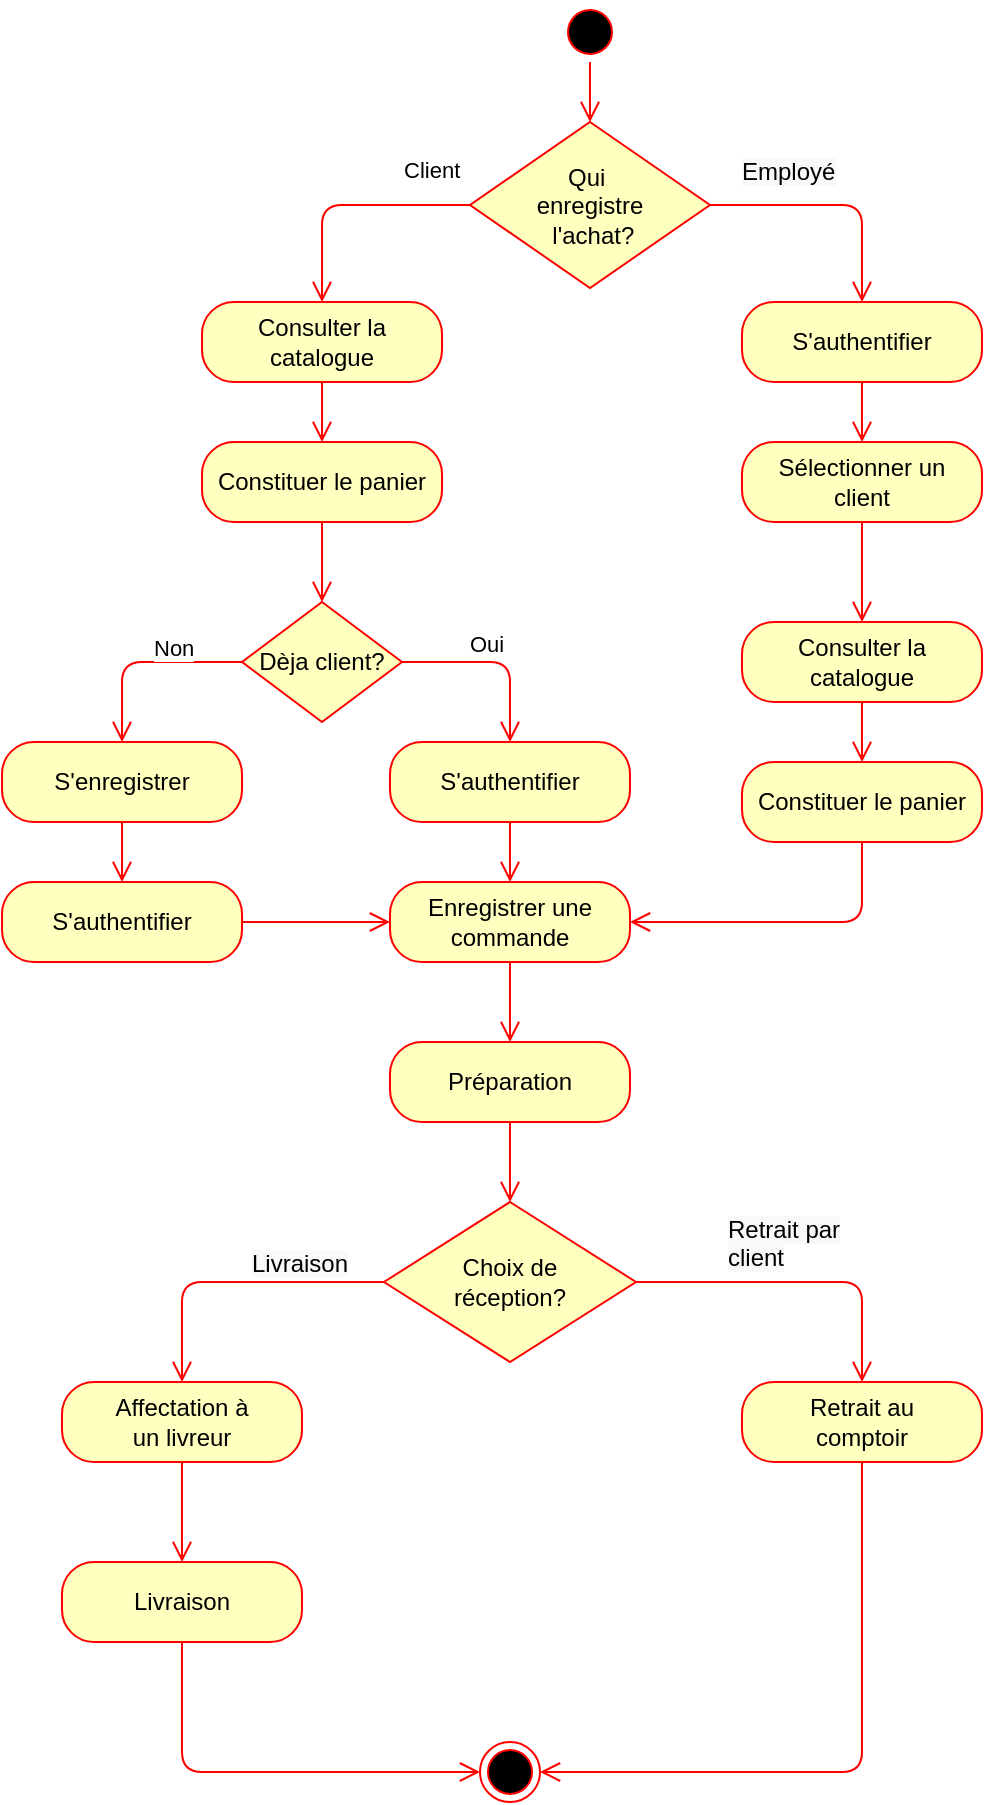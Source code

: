 <mxfile version="12.8.5" type="github">
  <diagram id="C5RBs43oDa-KdzZeNtuy" name="Page-1">
    <mxGraphModel dx="925" dy="604" grid="1" gridSize="10" guides="1" tooltips="1" connect="1" arrows="1" fold="1" page="1" pageScale="1" pageWidth="827" pageHeight="1169" math="0" shadow="0">
      <root>
        <mxCell id="WIyWlLk6GJQsqaUBKTNV-0" />
        <mxCell id="WIyWlLk6GJQsqaUBKTNV-1" parent="WIyWlLk6GJQsqaUBKTNV-0" />
        <mxCell id="DZtqvsGBUFGNdlKDPb9Z-2" value="Consulter la catalogue" style="rounded=1;whiteSpace=wrap;html=1;arcSize=40;fontColor=#000000;fillColor=#ffffc0;strokeColor=#ff0000;" vertex="1" parent="WIyWlLk6GJQsqaUBKTNV-1">
          <mxGeometry x="200" y="180" width="120" height="40" as="geometry" />
        </mxCell>
        <mxCell id="DZtqvsGBUFGNdlKDPb9Z-3" value="" style="edgeStyle=orthogonalEdgeStyle;html=1;verticalAlign=bottom;endArrow=open;endSize=8;strokeColor=#ff0000;entryX=0.5;entryY=0;entryDx=0;entryDy=0;" edge="1" source="DZtqvsGBUFGNdlKDPb9Z-2" parent="WIyWlLk6GJQsqaUBKTNV-1" target="DZtqvsGBUFGNdlKDPb9Z-4">
          <mxGeometry relative="1" as="geometry">
            <mxPoint x="66" y="200" as="targetPoint" />
          </mxGeometry>
        </mxCell>
        <mxCell id="DZtqvsGBUFGNdlKDPb9Z-4" value="Constituer le panier" style="rounded=1;whiteSpace=wrap;html=1;arcSize=40;fontColor=#000000;fillColor=#ffffc0;strokeColor=#ff0000;" vertex="1" parent="WIyWlLk6GJQsqaUBKTNV-1">
          <mxGeometry x="200" y="250" width="120" height="40" as="geometry" />
        </mxCell>
        <mxCell id="DZtqvsGBUFGNdlKDPb9Z-5" value="" style="edgeStyle=orthogonalEdgeStyle;html=1;verticalAlign=bottom;endArrow=open;endSize=8;strokeColor=#ff0000;exitX=0.5;exitY=1;exitDx=0;exitDy=0;entryX=0.5;entryY=0;entryDx=0;entryDy=0;" edge="1" source="DZtqvsGBUFGNdlKDPb9Z-4" parent="WIyWlLk6GJQsqaUBKTNV-1" target="DZtqvsGBUFGNdlKDPb9Z-9">
          <mxGeometry relative="1" as="geometry">
            <mxPoint x="230" y="400" as="targetPoint" />
            <mxPoint x="510" y="450" as="sourcePoint" />
            <Array as="points" />
          </mxGeometry>
        </mxCell>
        <mxCell id="DZtqvsGBUFGNdlKDPb9Z-6" value="Qui&amp;nbsp;&lt;br&gt;enregistre&lt;br&gt;&amp;nbsp;l&#39;achat?" style="rhombus;whiteSpace=wrap;html=1;fillColor=#ffffc0;strokeColor=#ff0000;" vertex="1" parent="WIyWlLk6GJQsqaUBKTNV-1">
          <mxGeometry x="334" y="90" width="120" height="83" as="geometry" />
        </mxCell>
        <mxCell id="DZtqvsGBUFGNdlKDPb9Z-7" value="&lt;span style=&quot;font-size: 12px ; text-align: center ; white-space: normal ; background-color: rgb(248 , 249 , 250)&quot;&gt;Employé&lt;/span&gt;" style="edgeStyle=orthogonalEdgeStyle;html=1;align=left;verticalAlign=bottom;endArrow=open;endSize=8;strokeColor=#ff0000;entryX=0.5;entryY=0;entryDx=0;entryDy=0;" edge="1" source="DZtqvsGBUFGNdlKDPb9Z-6" parent="WIyWlLk6GJQsqaUBKTNV-1" target="DZtqvsGBUFGNdlKDPb9Z-25">
          <mxGeometry x="-0.781" y="9" relative="1" as="geometry">
            <mxPoint x="560" y="330" as="targetPoint" />
            <mxPoint y="1" as="offset" />
          </mxGeometry>
        </mxCell>
        <mxCell id="DZtqvsGBUFGNdlKDPb9Z-8" value="Client" style="edgeStyle=orthogonalEdgeStyle;html=1;align=left;verticalAlign=top;endArrow=open;endSize=8;strokeColor=#ff0000;exitX=0;exitY=0.5;exitDx=0;exitDy=0;entryX=0.5;entryY=0;entryDx=0;entryDy=0;" edge="1" source="DZtqvsGBUFGNdlKDPb9Z-6" parent="WIyWlLk6GJQsqaUBKTNV-1" target="DZtqvsGBUFGNdlKDPb9Z-2">
          <mxGeometry x="-0.426" y="-31" relative="1" as="geometry">
            <mxPoint x="260" y="160" as="targetPoint" />
            <mxPoint x="320" y="132" as="sourcePoint" />
            <Array as="points">
              <mxPoint x="260" y="132" />
            </Array>
            <mxPoint as="offset" />
          </mxGeometry>
        </mxCell>
        <mxCell id="DZtqvsGBUFGNdlKDPb9Z-9" value="Dèja client?" style="rhombus;whiteSpace=wrap;html=1;fillColor=#ffffc0;strokeColor=#ff0000;" vertex="1" parent="WIyWlLk6GJQsqaUBKTNV-1">
          <mxGeometry x="220" y="330" width="80" height="60" as="geometry" />
        </mxCell>
        <mxCell id="DZtqvsGBUFGNdlKDPb9Z-10" value="Oui" style="edgeStyle=orthogonalEdgeStyle;html=1;align=left;verticalAlign=bottom;endArrow=open;endSize=8;strokeColor=#ff0000;entryX=0.5;entryY=0;entryDx=0;entryDy=0;exitX=1;exitY=0.5;exitDx=0;exitDy=0;" edge="1" source="DZtqvsGBUFGNdlKDPb9Z-9" parent="WIyWlLk6GJQsqaUBKTNV-1" target="DZtqvsGBUFGNdlKDPb9Z-18">
          <mxGeometry x="-0.333" relative="1" as="geometry">
            <mxPoint x="350" y="510" as="targetPoint" />
            <mxPoint as="offset" />
          </mxGeometry>
        </mxCell>
        <mxCell id="DZtqvsGBUFGNdlKDPb9Z-11" value="Non" style="edgeStyle=orthogonalEdgeStyle;html=1;align=left;verticalAlign=top;endArrow=open;endSize=8;strokeColor=#ff0000;exitX=0;exitY=0.5;exitDx=0;exitDy=0;entryX=0.5;entryY=0;entryDx=0;entryDy=0;" edge="1" source="DZtqvsGBUFGNdlKDPb9Z-9" parent="WIyWlLk6GJQsqaUBKTNV-1" target="DZtqvsGBUFGNdlKDPb9Z-12">
          <mxGeometry x="-0.077" y="-20" relative="1" as="geometry">
            <mxPoint x="110" y="450" as="targetPoint" />
            <mxPoint x="210" y="480" as="sourcePoint" />
            <Array as="points">
              <mxPoint x="160" y="360" />
            </Array>
            <mxPoint as="offset" />
          </mxGeometry>
        </mxCell>
        <mxCell id="DZtqvsGBUFGNdlKDPb9Z-12" value="S&#39;enregistrer" style="rounded=1;whiteSpace=wrap;html=1;arcSize=40;fontColor=#000000;fillColor=#ffffc0;strokeColor=#ff0000;" vertex="1" parent="WIyWlLk6GJQsqaUBKTNV-1">
          <mxGeometry x="100" y="400" width="120" height="40" as="geometry" />
        </mxCell>
        <mxCell id="DZtqvsGBUFGNdlKDPb9Z-13" value="" style="edgeStyle=orthogonalEdgeStyle;html=1;verticalAlign=bottom;endArrow=open;endSize=8;strokeColor=#ff0000;entryX=0.5;entryY=0;entryDx=0;entryDy=0;" edge="1" source="DZtqvsGBUFGNdlKDPb9Z-12" parent="WIyWlLk6GJQsqaUBKTNV-1" target="DZtqvsGBUFGNdlKDPb9Z-16">
          <mxGeometry relative="1" as="geometry">
            <mxPoint x="30" y="630" as="targetPoint" />
          </mxGeometry>
        </mxCell>
        <mxCell id="DZtqvsGBUFGNdlKDPb9Z-16" value="S&#39;authentifier" style="rounded=1;whiteSpace=wrap;html=1;arcSize=40;fontColor=#000000;fillColor=#ffffc0;strokeColor=#ff0000;" vertex="1" parent="WIyWlLk6GJQsqaUBKTNV-1">
          <mxGeometry x="100" y="470" width="120" height="40" as="geometry" />
        </mxCell>
        <mxCell id="DZtqvsGBUFGNdlKDPb9Z-17" value="" style="edgeStyle=orthogonalEdgeStyle;html=1;verticalAlign=bottom;endArrow=open;endSize=8;strokeColor=#ff0000;entryX=0;entryY=0.5;entryDx=0;entryDy=0;" edge="1" source="DZtqvsGBUFGNdlKDPb9Z-16" parent="WIyWlLk6GJQsqaUBKTNV-1" target="DZtqvsGBUFGNdlKDPb9Z-20">
          <mxGeometry relative="1" as="geometry">
            <mxPoint x="240" y="620" as="targetPoint" />
          </mxGeometry>
        </mxCell>
        <mxCell id="DZtqvsGBUFGNdlKDPb9Z-18" value="S&#39;authentifier" style="rounded=1;whiteSpace=wrap;html=1;arcSize=40;fontColor=#000000;fillColor=#ffffc0;strokeColor=#ff0000;" vertex="1" parent="WIyWlLk6GJQsqaUBKTNV-1">
          <mxGeometry x="294" y="400" width="120" height="40" as="geometry" />
        </mxCell>
        <mxCell id="DZtqvsGBUFGNdlKDPb9Z-19" value="" style="edgeStyle=orthogonalEdgeStyle;html=1;verticalAlign=bottom;endArrow=open;endSize=8;strokeColor=#ff0000;entryX=0.5;entryY=0;entryDx=0;entryDy=0;" edge="1" source="DZtqvsGBUFGNdlKDPb9Z-18" parent="WIyWlLk6GJQsqaUBKTNV-1" target="DZtqvsGBUFGNdlKDPb9Z-20">
          <mxGeometry relative="1" as="geometry">
            <mxPoint x="354" y="570" as="targetPoint" />
          </mxGeometry>
        </mxCell>
        <mxCell id="DZtqvsGBUFGNdlKDPb9Z-20" value="Enregistrer une commande" style="rounded=1;whiteSpace=wrap;html=1;arcSize=40;fontColor=#000000;fillColor=#ffffc0;strokeColor=#ff0000;" vertex="1" parent="WIyWlLk6GJQsqaUBKTNV-1">
          <mxGeometry x="294" y="470" width="120" height="40" as="geometry" />
        </mxCell>
        <mxCell id="DZtqvsGBUFGNdlKDPb9Z-21" value="" style="edgeStyle=orthogonalEdgeStyle;html=1;verticalAlign=bottom;endArrow=open;endSize=8;strokeColor=#ff0000;entryX=0.5;entryY=0;entryDx=0;entryDy=0;" edge="1" source="DZtqvsGBUFGNdlKDPb9Z-20" parent="WIyWlLk6GJQsqaUBKTNV-1" target="DZtqvsGBUFGNdlKDPb9Z-23">
          <mxGeometry relative="1" as="geometry">
            <mxPoint x="354" y="590" as="targetPoint" />
          </mxGeometry>
        </mxCell>
        <mxCell id="DZtqvsGBUFGNdlKDPb9Z-23" value="Préparation" style="rounded=1;whiteSpace=wrap;html=1;arcSize=40;fontColor=#000000;fillColor=#ffffc0;strokeColor=#ff0000;" vertex="1" parent="WIyWlLk6GJQsqaUBKTNV-1">
          <mxGeometry x="294" y="550" width="120" height="40" as="geometry" />
        </mxCell>
        <mxCell id="DZtqvsGBUFGNdlKDPb9Z-24" value="" style="edgeStyle=orthogonalEdgeStyle;html=1;verticalAlign=bottom;endArrow=open;endSize=8;strokeColor=#ff0000;entryX=0.5;entryY=0;entryDx=0;entryDy=0;" edge="1" source="DZtqvsGBUFGNdlKDPb9Z-23" parent="WIyWlLk6GJQsqaUBKTNV-1" target="DZtqvsGBUFGNdlKDPb9Z-27">
          <mxGeometry relative="1" as="geometry">
            <mxPoint x="210" y="850" as="targetPoint" />
          </mxGeometry>
        </mxCell>
        <mxCell id="DZtqvsGBUFGNdlKDPb9Z-25" value="S&#39;authentifier" style="rounded=1;whiteSpace=wrap;html=1;arcSize=40;fontColor=#000000;fillColor=#ffffc0;strokeColor=#ff0000;" vertex="1" parent="WIyWlLk6GJQsqaUBKTNV-1">
          <mxGeometry x="470" y="180" width="120" height="40" as="geometry" />
        </mxCell>
        <mxCell id="DZtqvsGBUFGNdlKDPb9Z-26" value="" style="edgeStyle=orthogonalEdgeStyle;html=1;verticalAlign=bottom;endArrow=open;endSize=8;strokeColor=#ff0000;entryX=0.5;entryY=0;entryDx=0;entryDy=0;" edge="1" source="DZtqvsGBUFGNdlKDPb9Z-25" parent="WIyWlLk6GJQsqaUBKTNV-1" target="DZtqvsGBUFGNdlKDPb9Z-40">
          <mxGeometry relative="1" as="geometry">
            <mxPoint x="694" y="420" as="targetPoint" />
          </mxGeometry>
        </mxCell>
        <mxCell id="DZtqvsGBUFGNdlKDPb9Z-27" value="Choix de&lt;br&gt;réception?" style="rhombus;whiteSpace=wrap;html=1;fillColor=#ffffc0;strokeColor=#ff0000;" vertex="1" parent="WIyWlLk6GJQsqaUBKTNV-1">
          <mxGeometry x="291" y="630" width="126" height="80" as="geometry" />
        </mxCell>
        <mxCell id="DZtqvsGBUFGNdlKDPb9Z-28" value="&lt;span style=&quot;font-size: 12px ; text-align: center ; white-space: normal ; background-color: rgb(248 , 249 , 250)&quot;&gt;Livraison&lt;/span&gt;" style="edgeStyle=orthogonalEdgeStyle;html=1;align=left;verticalAlign=bottom;endArrow=open;endSize=8;strokeColor=#ff0000;entryX=0.5;entryY=0;entryDx=0;entryDy=0;" edge="1" source="DZtqvsGBUFGNdlKDPb9Z-27" parent="WIyWlLk6GJQsqaUBKTNV-1" target="DZtqvsGBUFGNdlKDPb9Z-30">
          <mxGeometry x="-0.092" relative="1" as="geometry">
            <mxPoint x="284" y="940" as="targetPoint" />
            <mxPoint as="offset" />
          </mxGeometry>
        </mxCell>
        <mxCell id="DZtqvsGBUFGNdlKDPb9Z-29" value="&lt;span style=&quot;font-size: 12px ; text-align: center ; white-space: normal ; background-color: rgb(248 , 249 , 250)&quot;&gt;Retrait&amp;nbsp;&lt;/span&gt;&lt;span style=&quot;font-size: 12px ; text-align: center ; white-space: normal ; background-color: rgb(248 , 249 , 250)&quot;&gt;par client&lt;/span&gt;" style="edgeStyle=orthogonalEdgeStyle;html=1;align=left;verticalAlign=top;endArrow=open;endSize=8;strokeColor=#ff0000;" edge="1" source="DZtqvsGBUFGNdlKDPb9Z-27" parent="WIyWlLk6GJQsqaUBKTNV-1" target="DZtqvsGBUFGNdlKDPb9Z-32">
          <mxGeometry x="-0.466" y="40" relative="1" as="geometry">
            <mxPoint x="576" y="850" as="targetPoint" />
            <mxPoint as="offset" />
          </mxGeometry>
        </mxCell>
        <mxCell id="DZtqvsGBUFGNdlKDPb9Z-30" value="Affectation à&lt;br&gt;un livreur" style="rounded=1;whiteSpace=wrap;html=1;arcSize=40;fontColor=#000000;fillColor=#ffffc0;strokeColor=#ff0000;" vertex="1" parent="WIyWlLk6GJQsqaUBKTNV-1">
          <mxGeometry x="130" y="720" width="120" height="40" as="geometry" />
        </mxCell>
        <mxCell id="DZtqvsGBUFGNdlKDPb9Z-31" value="" style="edgeStyle=orthogonalEdgeStyle;html=1;verticalAlign=bottom;endArrow=open;endSize=8;strokeColor=#ff0000;entryX=0.5;entryY=0;entryDx=0;entryDy=0;" edge="1" source="DZtqvsGBUFGNdlKDPb9Z-30" parent="WIyWlLk6GJQsqaUBKTNV-1" target="DZtqvsGBUFGNdlKDPb9Z-34">
          <mxGeometry relative="1" as="geometry">
            <mxPoint x="140" y="1040" as="targetPoint" />
          </mxGeometry>
        </mxCell>
        <mxCell id="DZtqvsGBUFGNdlKDPb9Z-32" value="Retrait au&lt;br&gt;comptoir" style="rounded=1;whiteSpace=wrap;html=1;arcSize=40;fontColor=#000000;fillColor=#ffffc0;strokeColor=#ff0000;" vertex="1" parent="WIyWlLk6GJQsqaUBKTNV-1">
          <mxGeometry x="470" y="720" width="120" height="40" as="geometry" />
        </mxCell>
        <mxCell id="DZtqvsGBUFGNdlKDPb9Z-33" value="" style="edgeStyle=orthogonalEdgeStyle;html=1;verticalAlign=bottom;endArrow=open;endSize=8;strokeColor=#ff0000;entryX=1;entryY=0.5;entryDx=0;entryDy=0;" edge="1" source="DZtqvsGBUFGNdlKDPb9Z-32" parent="WIyWlLk6GJQsqaUBKTNV-1" target="DZtqvsGBUFGNdlKDPb9Z-36">
          <mxGeometry relative="1" as="geometry">
            <mxPoint x="660" y="1090" as="targetPoint" />
            <Array as="points">
              <mxPoint x="530" y="915" />
            </Array>
          </mxGeometry>
        </mxCell>
        <mxCell id="DZtqvsGBUFGNdlKDPb9Z-34" value="Livraison" style="rounded=1;whiteSpace=wrap;html=1;arcSize=40;fontColor=#000000;fillColor=#ffffc0;strokeColor=#ff0000;" vertex="1" parent="WIyWlLk6GJQsqaUBKTNV-1">
          <mxGeometry x="130" y="810" width="120" height="40" as="geometry" />
        </mxCell>
        <mxCell id="DZtqvsGBUFGNdlKDPb9Z-35" value="" style="edgeStyle=orthogonalEdgeStyle;html=1;verticalAlign=bottom;endArrow=open;endSize=8;strokeColor=#ff0000;entryX=0;entryY=0.5;entryDx=0;entryDy=0;exitX=0.5;exitY=1;exitDx=0;exitDy=0;" edge="1" source="DZtqvsGBUFGNdlKDPb9Z-34" parent="WIyWlLk6GJQsqaUBKTNV-1" target="DZtqvsGBUFGNdlKDPb9Z-36">
          <mxGeometry relative="1" as="geometry">
            <mxPoint x="340" y="1100" as="targetPoint" />
          </mxGeometry>
        </mxCell>
        <mxCell id="DZtqvsGBUFGNdlKDPb9Z-36" value="" style="ellipse;html=1;shape=endState;fillColor=#000000;strokeColor=#ff0000;" vertex="1" parent="WIyWlLk6GJQsqaUBKTNV-1">
          <mxGeometry x="339" y="900" width="30" height="30" as="geometry" />
        </mxCell>
        <mxCell id="DZtqvsGBUFGNdlKDPb9Z-38" value="" style="ellipse;html=1;shape=startState;fillColor=#000000;strokeColor=#ff0000;" vertex="1" parent="WIyWlLk6GJQsqaUBKTNV-1">
          <mxGeometry x="379" y="30" width="30" height="30" as="geometry" />
        </mxCell>
        <mxCell id="DZtqvsGBUFGNdlKDPb9Z-39" value="" style="edgeStyle=orthogonalEdgeStyle;html=1;verticalAlign=bottom;endArrow=open;endSize=8;strokeColor=#ff0000;entryX=0.5;entryY=0;entryDx=0;entryDy=0;" edge="1" source="DZtqvsGBUFGNdlKDPb9Z-38" parent="WIyWlLk6GJQsqaUBKTNV-1" target="DZtqvsGBUFGNdlKDPb9Z-6">
          <mxGeometry relative="1" as="geometry">
            <mxPoint x="394" y="170" as="targetPoint" />
          </mxGeometry>
        </mxCell>
        <mxCell id="DZtqvsGBUFGNdlKDPb9Z-40" value="Sélectionner un&lt;br&gt;client" style="rounded=1;whiteSpace=wrap;html=1;arcSize=40;fontColor=#000000;fillColor=#ffffc0;strokeColor=#ff0000;" vertex="1" parent="WIyWlLk6GJQsqaUBKTNV-1">
          <mxGeometry x="470" y="250" width="120" height="40" as="geometry" />
        </mxCell>
        <mxCell id="DZtqvsGBUFGNdlKDPb9Z-41" value="" style="edgeStyle=orthogonalEdgeStyle;html=1;verticalAlign=bottom;endArrow=open;endSize=8;strokeColor=#ff0000;exitX=0.5;exitY=1;exitDx=0;exitDy=0;entryX=0.5;entryY=0;entryDx=0;entryDy=0;" edge="1" source="DZtqvsGBUFGNdlKDPb9Z-40" parent="WIyWlLk6GJQsqaUBKTNV-1" target="DZtqvsGBUFGNdlKDPb9Z-44">
          <mxGeometry relative="1" as="geometry">
            <mxPoint x="660" y="370" as="targetPoint" />
            <Array as="points">
              <mxPoint x="530" y="330" />
              <mxPoint x="530" y="330" />
            </Array>
          </mxGeometry>
        </mxCell>
        <mxCell id="DZtqvsGBUFGNdlKDPb9Z-44" value="Consulter la catalogue" style="rounded=1;whiteSpace=wrap;html=1;arcSize=40;fontColor=#000000;fillColor=#ffffc0;strokeColor=#ff0000;" vertex="1" parent="WIyWlLk6GJQsqaUBKTNV-1">
          <mxGeometry x="470" y="340" width="120" height="40" as="geometry" />
        </mxCell>
        <mxCell id="DZtqvsGBUFGNdlKDPb9Z-45" value="" style="edgeStyle=orthogonalEdgeStyle;html=1;verticalAlign=bottom;endArrow=open;endSize=8;strokeColor=#ff0000;entryX=0.5;entryY=0;entryDx=0;entryDy=0;" edge="1" parent="WIyWlLk6GJQsqaUBKTNV-1" source="DZtqvsGBUFGNdlKDPb9Z-44" target="DZtqvsGBUFGNdlKDPb9Z-46">
          <mxGeometry relative="1" as="geometry">
            <mxPoint x="430" y="330" as="targetPoint" />
          </mxGeometry>
        </mxCell>
        <mxCell id="DZtqvsGBUFGNdlKDPb9Z-46" value="Constituer le panier" style="rounded=1;whiteSpace=wrap;html=1;arcSize=40;fontColor=#000000;fillColor=#ffffc0;strokeColor=#ff0000;" vertex="1" parent="WIyWlLk6GJQsqaUBKTNV-1">
          <mxGeometry x="470" y="410" width="120" height="40" as="geometry" />
        </mxCell>
        <mxCell id="DZtqvsGBUFGNdlKDPb9Z-47" value="" style="edgeStyle=orthogonalEdgeStyle;html=1;verticalAlign=bottom;endArrow=open;endSize=8;strokeColor=#ff0000;exitX=0.5;exitY=1;exitDx=0;exitDy=0;entryX=1;entryY=0.5;entryDx=0;entryDy=0;" edge="1" parent="WIyWlLk6GJQsqaUBKTNV-1" source="DZtqvsGBUFGNdlKDPb9Z-46" target="DZtqvsGBUFGNdlKDPb9Z-20">
          <mxGeometry relative="1" as="geometry">
            <mxPoint x="430" y="560" as="targetPoint" />
            <mxPoint x="710" y="580" as="sourcePoint" />
            <Array as="points">
              <mxPoint x="530" y="490" />
            </Array>
          </mxGeometry>
        </mxCell>
      </root>
    </mxGraphModel>
  </diagram>
</mxfile>
